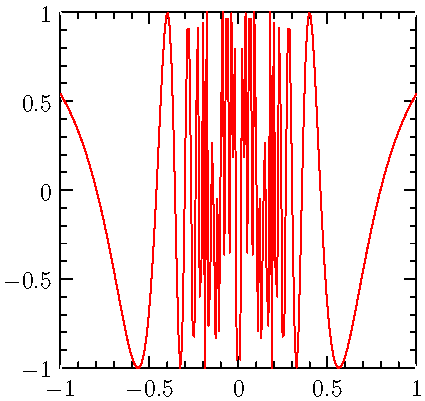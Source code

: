 import graph;
size(0,200);

real f0(real x) { return cos(1/x^2); }
real f1(real x) { return x^2 * cos(1/x^2); }
real f2(real x) { return x^2; }
real f3(real x) { return -x^2; }

real le = -1;
real re = 1;

draw(graph(f1,le,-0.001),white);
draw(graph(f1,0.001,re),white);
draw(graph(f2,le,re),white);
draw(graph(f3,le,re),white);

draw(graph(f0,le,-0.01),red);
draw(graph(f0,0.01,re),red);

xaxis(BottomTop,LeftTicks);
yaxis(LeftRight,RightTicks);
